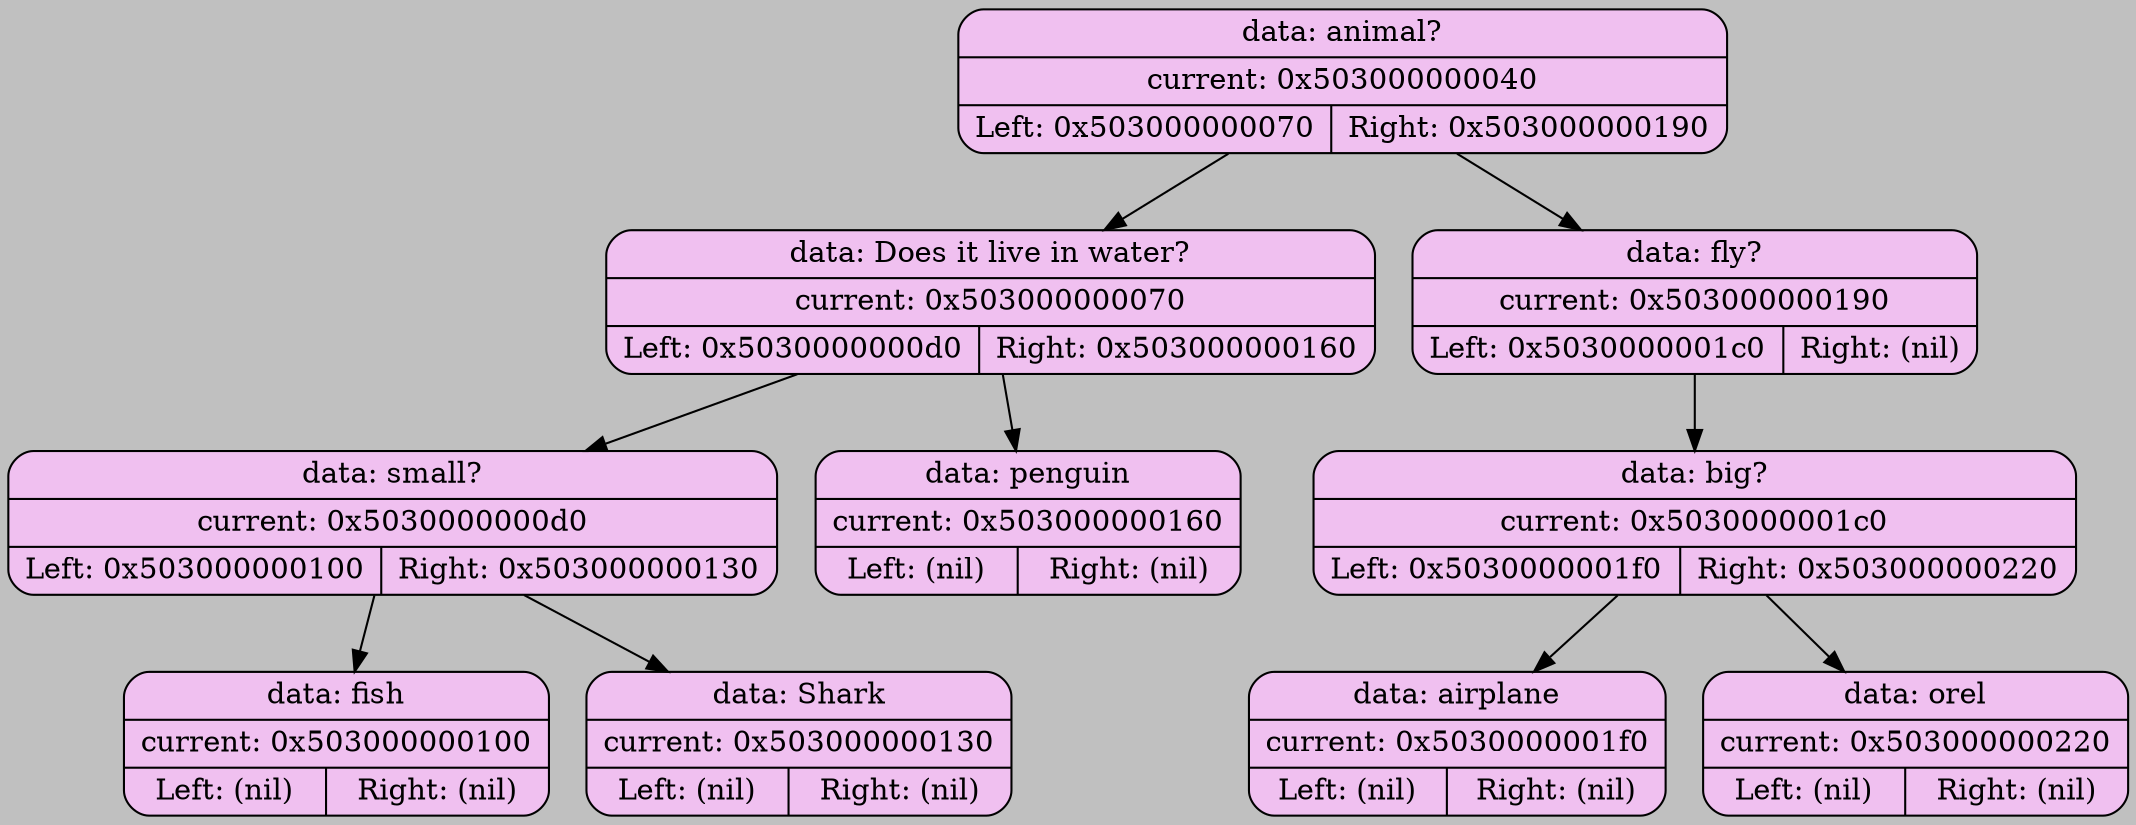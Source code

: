 digraph BinaryTree {
    bgcolor="#C0C0C0";

    node [shape=record];
    "0x503000000040" [shape=Mrecord, style=filled; fillcolor="#F0C0F0"; label="{data: animal? | current: 0x503000000040 | { Left: 0x503000000070 | Right: 0x503000000190 } }"];
    "0x503000000040" -> "0x503000000070";
    "0x503000000070" [shape=Mrecord, style=filled; fillcolor="#F0C0F0"; label="{data: Does it live in water? | current: 0x503000000070 | { Left: 0x5030000000d0 | Right: 0x503000000160 } }"];
    "0x503000000070" -> "0x5030000000d0";
    "0x5030000000d0" [shape=Mrecord, style=filled; fillcolor="#F0C0F0"; label="{data: small? | current: 0x5030000000d0 | { Left: 0x503000000100 | Right: 0x503000000130 } }"];
    "0x5030000000d0" -> "0x503000000100";
    "0x503000000100" [shape=Mrecord, style=filled; fillcolor="#F0C0F0"; label="{data: fish | current: 0x503000000100 | { Left: (nil) | Right: (nil) } }"];
    "0x5030000000d0" -> "0x503000000130";
    "0x503000000130" [shape=Mrecord, style=filled; fillcolor="#F0C0F0"; label="{data: Shark | current: 0x503000000130 | { Left: (nil) | Right: (nil) } }"];
    "0x503000000070" -> "0x503000000160";
    "0x503000000160" [shape=Mrecord, style=filled; fillcolor="#F0C0F0"; label="{data: penguin | current: 0x503000000160 | { Left: (nil) | Right: (nil) } }"];
    "0x503000000040" -> "0x503000000190";
    "0x503000000190" [shape=Mrecord, style=filled; fillcolor="#F0C0F0"; label="{data: fly? | current: 0x503000000190 | { Left: 0x5030000001c0 | Right: (nil) } }"];
    "0x503000000190" -> "0x5030000001c0";
    "0x5030000001c0" [shape=Mrecord, style=filled; fillcolor="#F0C0F0"; label="{data: big? | current: 0x5030000001c0 | { Left: 0x5030000001f0 | Right: 0x503000000220 } }"];
    "0x5030000001c0" -> "0x5030000001f0";
    "0x5030000001f0" [shape=Mrecord, style=filled; fillcolor="#F0C0F0"; label="{data: airplane | current: 0x5030000001f0 | { Left: (nil) | Right: (nil) } }"];
    "0x5030000001c0" -> "0x503000000220";
    "0x503000000220" [shape=Mrecord, style=filled; fillcolor="#F0C0F0"; label="{data: orel | current: 0x503000000220 | { Left: (nil) | Right: (nil) } }"];
}
